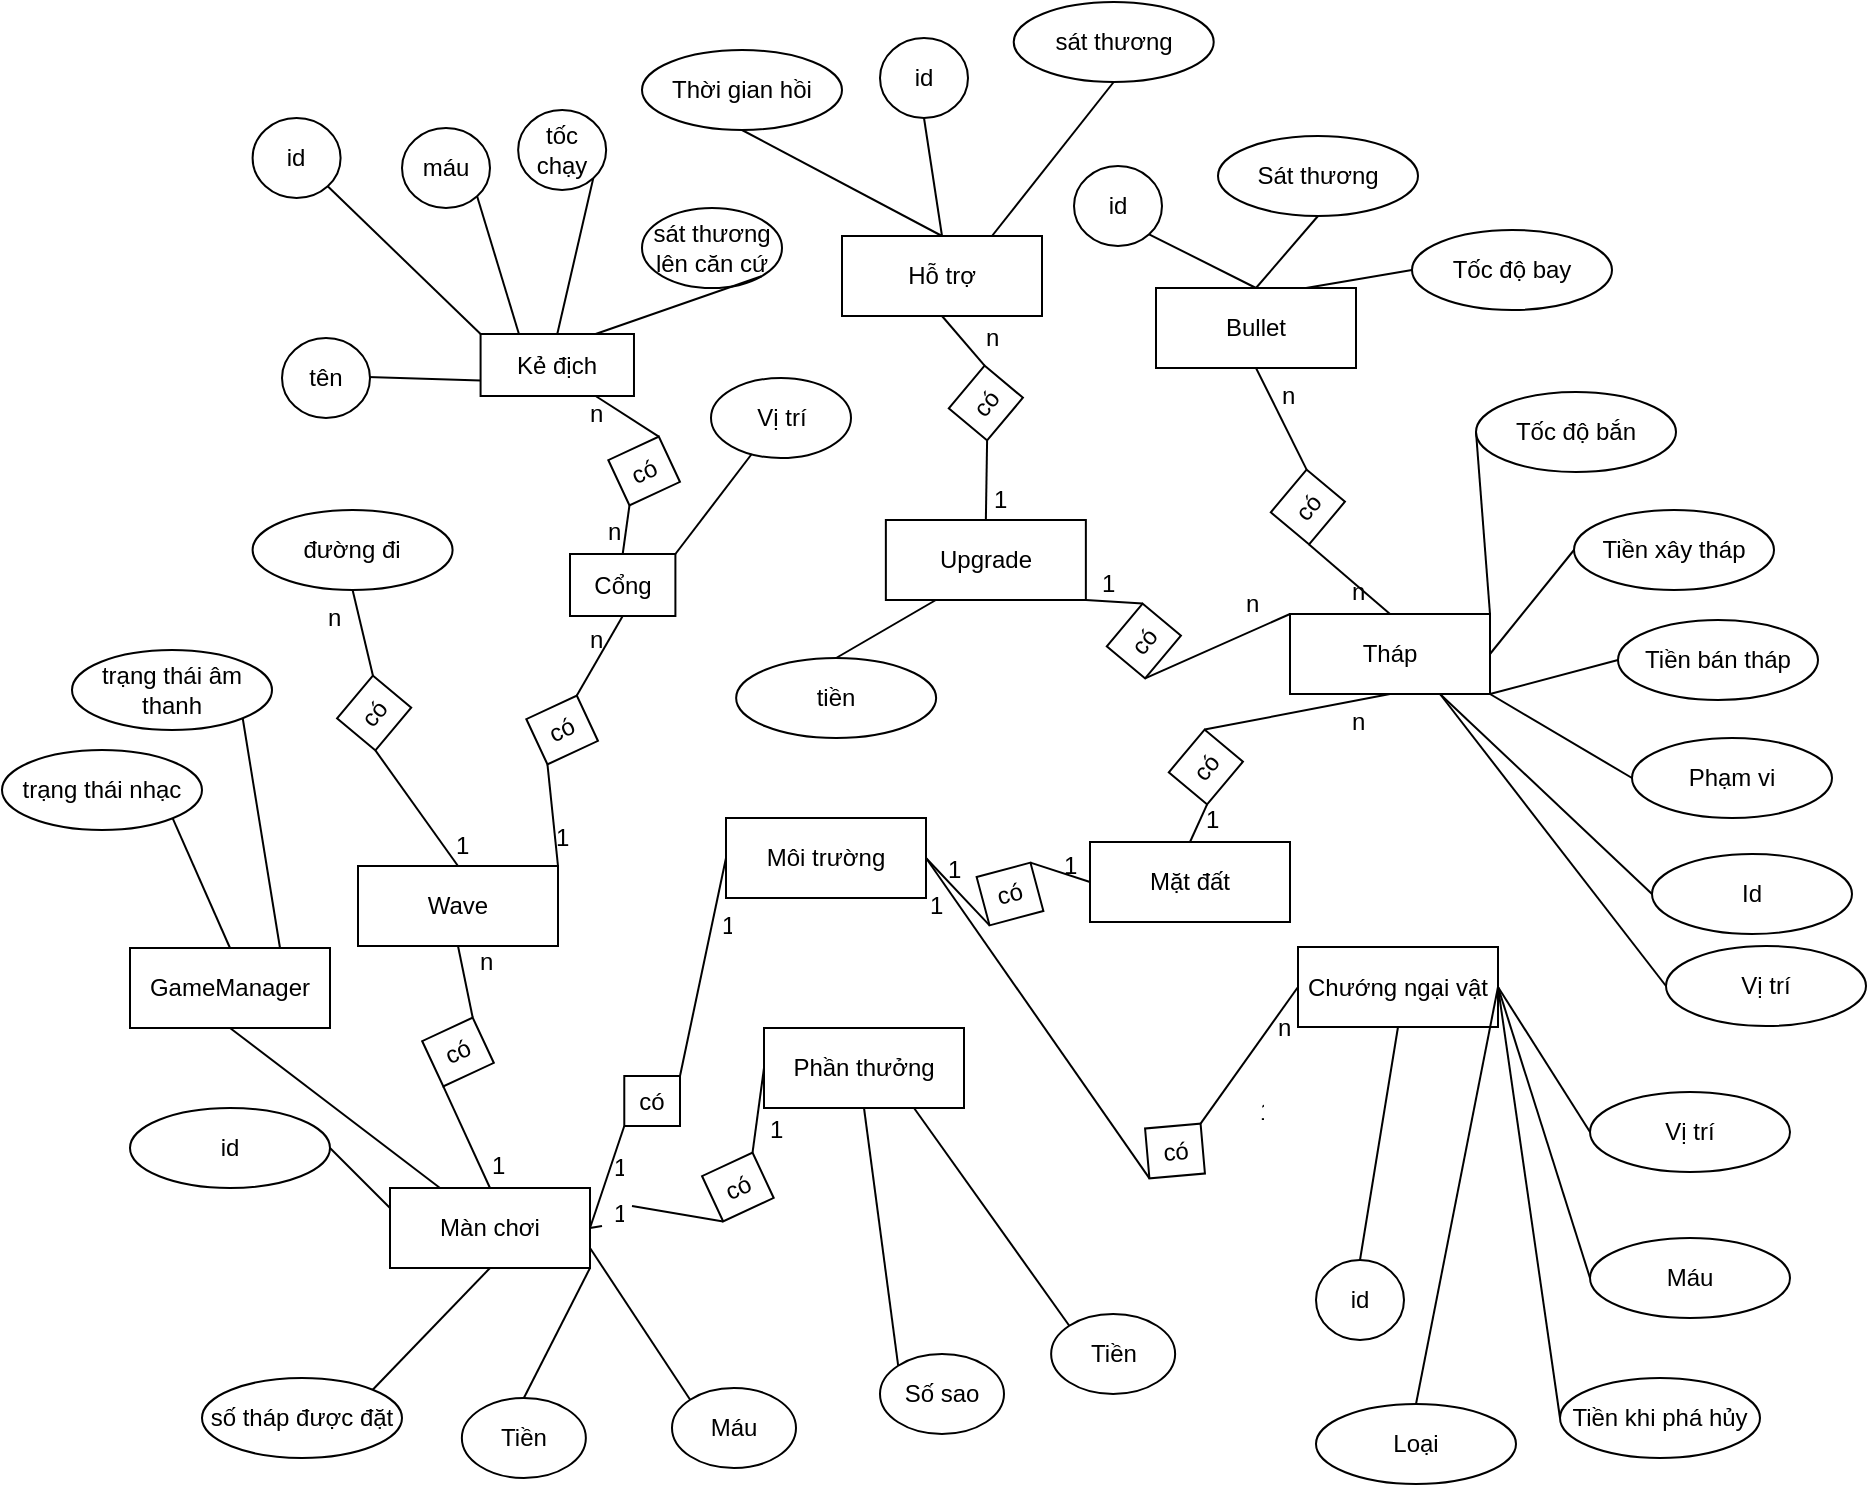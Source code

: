 <mxfile version="24.4.0" type="device">
  <diagram id="R2lEEEUBdFMjLlhIrx00" name="Page-1">
    <mxGraphModel dx="2311" dy="1368" grid="0" gridSize="10" guides="1" tooltips="1" connect="1" arrows="1" fold="1" page="0" pageScale="1" pageWidth="850" pageHeight="1100" math="0" shadow="0" extFonts="Permanent Marker^https://fonts.googleapis.com/css?family=Permanent+Marker">
      <root>
        <mxCell id="0" />
        <mxCell id="1" parent="0" />
        <mxCell id="OzAEV5kZ8nAvcn2vmvIn-3" value="Màn chơi" style="whiteSpace=wrap;html=1;align=center;" parent="1" vertex="1">
          <mxGeometry x="243" y="427" width="100" height="40" as="geometry" />
        </mxCell>
        <mxCell id="OzAEV5kZ8nAvcn2vmvIn-5" value="id" style="ellipse;whiteSpace=wrap;html=1;align=center;" parent="1" vertex="1">
          <mxGeometry x="113" y="387" width="100" height="40" as="geometry" />
        </mxCell>
        <mxCell id="OzAEV5kZ8nAvcn2vmvIn-6" value="số tháp được đặt" style="ellipse;whiteSpace=wrap;html=1;align=center;" parent="1" vertex="1">
          <mxGeometry x="149" y="522" width="100" height="40" as="geometry" />
        </mxCell>
        <mxCell id="OzAEV5kZ8nAvcn2vmvIn-7" value="Wave" style="whiteSpace=wrap;html=1;align=center;" parent="1" vertex="1">
          <mxGeometry x="227" y="266" width="100" height="40" as="geometry" />
        </mxCell>
        <mxCell id="OzAEV5kZ8nAvcn2vmvIn-8" value="đường đi" style="ellipse;whiteSpace=wrap;html=1;align=center;" parent="1" vertex="1">
          <mxGeometry x="174.3" y="88" width="100" height="40" as="geometry" />
        </mxCell>
        <mxCell id="OzAEV5kZ8nAvcn2vmvIn-12" value="" style="endArrow=none;html=1;rounded=0;exitX=0.5;exitY=0;exitDx=0;exitDy=0;entryX=0;entryY=1;entryDx=0;entryDy=0;" parent="1" source="OzAEV5kZ8nAvcn2vmvIn-7" target="OzAEV5kZ8nAvcn2vmvIn-19" edge="1">
          <mxGeometry relative="1" as="geometry">
            <mxPoint x="464" y="326" as="sourcePoint" />
            <mxPoint x="360.247" y="200.253" as="targetPoint" />
          </mxGeometry>
        </mxCell>
        <mxCell id="OzAEV5kZ8nAvcn2vmvIn-19" value="có" style="whiteSpace=wrap;html=1;align=center;rotation=-50;" parent="1" vertex="1">
          <mxGeometry x="221.14" y="177" width="27.86" height="25" as="geometry" />
        </mxCell>
        <mxCell id="OzAEV5kZ8nAvcn2vmvIn-21" value="" style="endArrow=none;html=1;rounded=0;exitX=1;exitY=0;exitDx=0;exitDy=0;entryX=0.5;entryY=1;entryDx=0;entryDy=0;" parent="1" source="OzAEV5kZ8nAvcn2vmvIn-19" target="OzAEV5kZ8nAvcn2vmvIn-8" edge="1">
          <mxGeometry relative="1" as="geometry">
            <mxPoint x="485" y="215" as="sourcePoint" />
            <mxPoint x="645" y="215" as="targetPoint" />
          </mxGeometry>
        </mxCell>
        <mxCell id="OzAEV5kZ8nAvcn2vmvIn-22" value="1" style="text;strokeColor=none;fillColor=none;spacingLeft=4;spacingRight=4;overflow=hidden;rotatable=0;points=[[0,0.5],[1,0.5]];portConstraint=eastwest;fontSize=12;whiteSpace=wrap;html=1;" parent="1" vertex="1">
          <mxGeometry x="320" y="238" width="23" height="30" as="geometry" />
        </mxCell>
        <mxCell id="OzAEV5kZ8nAvcn2vmvIn-23" value="n" style="text;strokeColor=none;fillColor=none;spacingLeft=4;spacingRight=4;overflow=hidden;rotatable=0;points=[[0,0.5],[1,0.5]];portConstraint=eastwest;fontSize=12;whiteSpace=wrap;html=1;" parent="1" vertex="1">
          <mxGeometry x="337.14" y="138.5" width="23" height="30" as="geometry" />
        </mxCell>
        <mxCell id="OzAEV5kZ8nAvcn2vmvIn-24" value="Tháp" style="whiteSpace=wrap;html=1;align=center;" parent="1" vertex="1">
          <mxGeometry x="693" y="140" width="100" height="40" as="geometry" />
        </mxCell>
        <mxCell id="OzAEV5kZ8nAvcn2vmvIn-25" value="Tốc độ bắn" style="ellipse;whiteSpace=wrap;html=1;align=center;" parent="1" vertex="1">
          <mxGeometry x="786" y="29" width="100" height="40" as="geometry" />
        </mxCell>
        <mxCell id="OzAEV5kZ8nAvcn2vmvIn-26" value="Tiền xây tháp" style="ellipse;whiteSpace=wrap;html=1;align=center;" parent="1" vertex="1">
          <mxGeometry x="835" y="88" width="100" height="40" as="geometry" />
        </mxCell>
        <mxCell id="OzAEV5kZ8nAvcn2vmvIn-27" value="Tiền bán tháp" style="ellipse;whiteSpace=wrap;html=1;align=center;" parent="1" vertex="1">
          <mxGeometry x="857" y="143" width="100" height="40" as="geometry" />
        </mxCell>
        <mxCell id="OzAEV5kZ8nAvcn2vmvIn-28" value="Phạm vi" style="ellipse;whiteSpace=wrap;html=1;align=center;" parent="1" vertex="1">
          <mxGeometry x="864" y="202" width="100" height="40" as="geometry" />
        </mxCell>
        <mxCell id="OzAEV5kZ8nAvcn2vmvIn-30" value="Id" style="ellipse;whiteSpace=wrap;html=1;align=center;" parent="1" vertex="1">
          <mxGeometry x="874" y="260" width="100" height="40" as="geometry" />
        </mxCell>
        <mxCell id="OzAEV5kZ8nAvcn2vmvIn-31" value="" style="endArrow=none;html=1;rounded=0;entryX=0;entryY=0.5;entryDx=0;entryDy=0;exitX=1;exitY=0;exitDx=0;exitDy=0;" parent="1" source="OzAEV5kZ8nAvcn2vmvIn-24" target="OzAEV5kZ8nAvcn2vmvIn-25" edge="1">
          <mxGeometry relative="1" as="geometry">
            <mxPoint x="570" y="209" as="sourcePoint" />
            <mxPoint x="730" y="209" as="targetPoint" />
          </mxGeometry>
        </mxCell>
        <mxCell id="OzAEV5kZ8nAvcn2vmvIn-32" value="" style="endArrow=none;html=1;rounded=0;entryX=0;entryY=0.5;entryDx=0;entryDy=0;exitX=1;exitY=0.5;exitDx=0;exitDy=0;" parent="1" source="OzAEV5kZ8nAvcn2vmvIn-24" target="OzAEV5kZ8nAvcn2vmvIn-26" edge="1">
          <mxGeometry relative="1" as="geometry">
            <mxPoint x="804" y="145" as="sourcePoint" />
            <mxPoint x="854" y="100" as="targetPoint" />
          </mxGeometry>
        </mxCell>
        <mxCell id="OzAEV5kZ8nAvcn2vmvIn-33" value="" style="endArrow=none;html=1;rounded=0;entryX=0;entryY=0.5;entryDx=0;entryDy=0;exitX=1;exitY=1;exitDx=0;exitDy=0;" parent="1" source="OzAEV5kZ8nAvcn2vmvIn-24" target="OzAEV5kZ8nAvcn2vmvIn-27" edge="1">
          <mxGeometry relative="1" as="geometry">
            <mxPoint x="804" y="165" as="sourcePoint" />
            <mxPoint x="862" y="169" as="targetPoint" />
          </mxGeometry>
        </mxCell>
        <mxCell id="OzAEV5kZ8nAvcn2vmvIn-34" value="" style="endArrow=none;html=1;rounded=0;entryX=0;entryY=0.5;entryDx=0;entryDy=0;exitX=1;exitY=1;exitDx=0;exitDy=0;" parent="1" source="OzAEV5kZ8nAvcn2vmvIn-24" target="OzAEV5kZ8nAvcn2vmvIn-28" edge="1">
          <mxGeometry relative="1" as="geometry">
            <mxPoint x="804" y="185" as="sourcePoint" />
            <mxPoint x="867" y="232" as="targetPoint" />
          </mxGeometry>
        </mxCell>
        <mxCell id="OzAEV5kZ8nAvcn2vmvIn-36" value="" style="endArrow=none;html=1;rounded=0;exitX=0.75;exitY=1;exitDx=0;exitDy=0;entryX=0;entryY=0.5;entryDx=0;entryDy=0;" parent="1" source="OzAEV5kZ8nAvcn2vmvIn-24" target="OzAEV5kZ8nAvcn2vmvIn-30" edge="1">
          <mxGeometry relative="1" as="geometry">
            <mxPoint x="779" y="185" as="sourcePoint" />
            <mxPoint x="883" y="341" as="targetPoint" />
          </mxGeometry>
        </mxCell>
        <mxCell id="OzAEV5kZ8nAvcn2vmvIn-37" value="Bullet" style="whiteSpace=wrap;html=1;align=center;" parent="1" vertex="1">
          <mxGeometry x="626" y="-23" width="100" height="40" as="geometry" />
        </mxCell>
        <mxCell id="OzAEV5kZ8nAvcn2vmvIn-38" value="Tốc độ bay" style="ellipse;whiteSpace=wrap;html=1;align=center;" parent="1" vertex="1">
          <mxGeometry x="754" y="-52" width="100" height="40" as="geometry" />
        </mxCell>
        <mxCell id="OzAEV5kZ8nAvcn2vmvIn-39" value="Sát thương" style="ellipse;whiteSpace=wrap;html=1;align=center;" parent="1" vertex="1">
          <mxGeometry x="657" y="-99" width="100" height="40" as="geometry" />
        </mxCell>
        <mxCell id="OzAEV5kZ8nAvcn2vmvIn-40" value="id" style="ellipse;whiteSpace=wrap;html=1;align=center;" parent="1" vertex="1">
          <mxGeometry x="585" y="-84" width="44" height="40" as="geometry" />
        </mxCell>
        <mxCell id="OzAEV5kZ8nAvcn2vmvIn-41" value="" style="endArrow=none;html=1;rounded=0;entryX=0.5;entryY=1;entryDx=0;entryDy=0;exitX=0.5;exitY=0;exitDx=0;exitDy=0;" parent="1" source="OzAEV5kZ8nAvcn2vmvIn-37" target="OzAEV5kZ8nAvcn2vmvIn-39" edge="1">
          <mxGeometry relative="1" as="geometry">
            <mxPoint x="675" y="49" as="sourcePoint" />
            <mxPoint x="667" y="-37" as="targetPoint" />
          </mxGeometry>
        </mxCell>
        <mxCell id="OzAEV5kZ8nAvcn2vmvIn-42" value="" style="endArrow=none;html=1;rounded=0;entryX=1;entryY=1;entryDx=0;entryDy=0;exitX=0.5;exitY=0;exitDx=0;exitDy=0;" parent="1" source="OzAEV5kZ8nAvcn2vmvIn-37" target="OzAEV5kZ8nAvcn2vmvIn-40" edge="1">
          <mxGeometry relative="1" as="geometry">
            <mxPoint x="694" y="7" as="sourcePoint" />
            <mxPoint x="717" y="-49" as="targetPoint" />
          </mxGeometry>
        </mxCell>
        <mxCell id="OzAEV5kZ8nAvcn2vmvIn-43" value="" style="endArrow=none;html=1;rounded=0;entryX=0;entryY=0.5;entryDx=0;entryDy=0;exitX=0.75;exitY=0;exitDx=0;exitDy=0;" parent="1" source="OzAEV5kZ8nAvcn2vmvIn-37" target="OzAEV5kZ8nAvcn2vmvIn-38" edge="1">
          <mxGeometry relative="1" as="geometry">
            <mxPoint x="694" y="7" as="sourcePoint" />
            <mxPoint x="632" y="-40" as="targetPoint" />
          </mxGeometry>
        </mxCell>
        <mxCell id="OzAEV5kZ8nAvcn2vmvIn-44" value="có" style="whiteSpace=wrap;html=1;align=center;rotation=-50;" parent="1" vertex="1">
          <mxGeometry x="688" y="74" width="27.86" height="25" as="geometry" />
        </mxCell>
        <mxCell id="OzAEV5kZ8nAvcn2vmvIn-45" value="" style="endArrow=none;html=1;rounded=0;exitX=1;exitY=0;exitDx=0;exitDy=0;entryX=0.5;entryY=1;entryDx=0;entryDy=0;" parent="1" source="OzAEV5kZ8nAvcn2vmvIn-44" target="OzAEV5kZ8nAvcn2vmvIn-37" edge="1">
          <mxGeometry relative="1" as="geometry">
            <mxPoint x="784" y="139" as="sourcePoint" />
            <mxPoint x="681" y="43" as="targetPoint" />
          </mxGeometry>
        </mxCell>
        <mxCell id="OzAEV5kZ8nAvcn2vmvIn-46" value="" style="endArrow=none;html=1;rounded=0;exitX=0.5;exitY=0;exitDx=0;exitDy=0;entryX=0;entryY=1;entryDx=0;entryDy=0;" parent="1" source="OzAEV5kZ8nAvcn2vmvIn-24" target="OzAEV5kZ8nAvcn2vmvIn-44" edge="1">
          <mxGeometry relative="1" as="geometry">
            <mxPoint x="672" y="166" as="sourcePoint" />
            <mxPoint x="659.247" y="124.253" as="targetPoint" />
          </mxGeometry>
        </mxCell>
        <mxCell id="OzAEV5kZ8nAvcn2vmvIn-47" value="n" style="text;strokeColor=none;fillColor=none;spacingLeft=4;spacingRight=4;overflow=hidden;rotatable=0;points=[[0,0.5],[1,0.5]];portConstraint=eastwest;fontSize=12;whiteSpace=wrap;html=1;" parent="1" vertex="1">
          <mxGeometry x="718" y="115" width="23" height="30" as="geometry" />
        </mxCell>
        <mxCell id="OzAEV5kZ8nAvcn2vmvIn-48" value="n" style="text;strokeColor=none;fillColor=none;spacingLeft=4;spacingRight=4;overflow=hidden;rotatable=0;points=[[0,0.5],[1,0.5]];portConstraint=eastwest;fontSize=12;whiteSpace=wrap;html=1;" parent="1" vertex="1">
          <mxGeometry x="683" y="17" width="23" height="30" as="geometry" />
        </mxCell>
        <mxCell id="OzAEV5kZ8nAvcn2vmvIn-50" value="Mặt đất" style="whiteSpace=wrap;html=1;align=center;" parent="1" vertex="1">
          <mxGeometry x="593" y="254" width="100" height="40" as="geometry" />
        </mxCell>
        <mxCell id="OzAEV5kZ8nAvcn2vmvIn-53" value="có" style="whiteSpace=wrap;html=1;align=center;rotation=-50;" parent="1" vertex="1">
          <mxGeometry x="637" y="204" width="27.86" height="25" as="geometry" />
        </mxCell>
        <mxCell id="OzAEV5kZ8nAvcn2vmvIn-54" value="n" style="text;strokeColor=none;fillColor=none;spacingLeft=4;spacingRight=4;overflow=hidden;rotatable=0;points=[[0,0.5],[1,0.5]];portConstraint=eastwest;fontSize=12;whiteSpace=wrap;html=1;" parent="1" vertex="1">
          <mxGeometry x="718" y="180" width="23" height="30" as="geometry" />
        </mxCell>
        <mxCell id="OzAEV5kZ8nAvcn2vmvIn-55" value="1&lt;div&gt;&lt;br&gt;&lt;/div&gt;" style="text;strokeColor=none;fillColor=none;spacingLeft=4;spacingRight=4;overflow=hidden;rotatable=0;points=[[0,0.5],[1,0.5]];portConstraint=eastwest;fontSize=12;whiteSpace=wrap;html=1;" parent="1" vertex="1">
          <mxGeometry x="644.5" y="229" width="23" height="30" as="geometry" />
        </mxCell>
        <mxCell id="OzAEV5kZ8nAvcn2vmvIn-56" value="" style="endArrow=none;html=1;rounded=0;exitX=0.5;exitY=0;exitDx=0;exitDy=0;entryX=0;entryY=1;entryDx=0;entryDy=0;" parent="1" source="OzAEV5kZ8nAvcn2vmvIn-50" target="OzAEV5kZ8nAvcn2vmvIn-53" edge="1">
          <mxGeometry relative="1" as="geometry">
            <mxPoint x="755" y="364" as="sourcePoint" />
            <mxPoint x="691.247" y="345.253" as="targetPoint" />
          </mxGeometry>
        </mxCell>
        <mxCell id="OzAEV5kZ8nAvcn2vmvIn-57" value="" style="endArrow=none;html=1;rounded=0;exitX=1;exitY=0;exitDx=0;exitDy=0;entryX=0.5;entryY=1;entryDx=0;entryDy=0;" parent="1" source="OzAEV5kZ8nAvcn2vmvIn-53" target="OzAEV5kZ8nAvcn2vmvIn-24" edge="1">
          <mxGeometry relative="1" as="geometry">
            <mxPoint x="715.86" y="242" as="sourcePoint" />
            <mxPoint x="690.86" y="191" as="targetPoint" />
          </mxGeometry>
        </mxCell>
        <mxCell id="OzAEV5kZ8nAvcn2vmvIn-58" value="Vị trí" style="ellipse;whiteSpace=wrap;html=1;align=center;" parent="1" vertex="1">
          <mxGeometry x="881" y="306" width="100" height="40" as="geometry" />
        </mxCell>
        <mxCell id="OzAEV5kZ8nAvcn2vmvIn-59" value="" style="endArrow=none;html=1;rounded=0;exitX=0.75;exitY=1;exitDx=0;exitDy=0;entryX=0;entryY=0.5;entryDx=0;entryDy=0;" parent="1" source="OzAEV5kZ8nAvcn2vmvIn-24" target="OzAEV5kZ8nAvcn2vmvIn-58" edge="1">
          <mxGeometry relative="1" as="geometry">
            <mxPoint x="758" y="193" as="sourcePoint" />
            <mxPoint x="884" y="290" as="targetPoint" />
          </mxGeometry>
        </mxCell>
        <mxCell id="OzAEV5kZ8nAvcn2vmvIn-60" value="Môi trường" style="whiteSpace=wrap;html=1;align=center;" parent="1" vertex="1">
          <mxGeometry x="411" y="242" width="100" height="40" as="geometry" />
        </mxCell>
        <mxCell id="OzAEV5kZ8nAvcn2vmvIn-61" value="có" style="whiteSpace=wrap;html=1;align=center;rotation=-15;" parent="1" vertex="1">
          <mxGeometry x="539.07" y="267.5" width="27.86" height="25" as="geometry" />
        </mxCell>
        <mxCell id="OzAEV5kZ8nAvcn2vmvIn-62" value="" style="endArrow=none;html=1;rounded=0;exitX=1;exitY=0.5;exitDx=0;exitDy=0;entryX=0;entryY=1;entryDx=0;entryDy=0;" parent="1" source="OzAEV5kZ8nAvcn2vmvIn-60" target="OzAEV5kZ8nAvcn2vmvIn-61" edge="1">
          <mxGeometry relative="1" as="geometry">
            <mxPoint x="616" y="434" as="sourcePoint" />
            <mxPoint x="674.247" y="500.253" as="targetPoint" />
          </mxGeometry>
        </mxCell>
        <mxCell id="OzAEV5kZ8nAvcn2vmvIn-63" value="" style="endArrow=none;html=1;rounded=0;exitX=1;exitY=0;exitDx=0;exitDy=0;entryX=0;entryY=0.5;entryDx=0;entryDy=0;" parent="1" source="OzAEV5kZ8nAvcn2vmvIn-61" target="OzAEV5kZ8nAvcn2vmvIn-50" edge="1">
          <mxGeometry relative="1" as="geometry">
            <mxPoint x="698.86" y="397" as="sourcePoint" />
            <mxPoint x="706" y="338" as="targetPoint" />
          </mxGeometry>
        </mxCell>
        <mxCell id="OzAEV5kZ8nAvcn2vmvIn-64" value="1&lt;div&gt;&lt;br&gt;&lt;/div&gt;" style="text;strokeColor=none;fillColor=none;spacingLeft=4;spacingRight=4;overflow=hidden;rotatable=0;points=[[0,0.5],[1,0.5]];portConstraint=eastwest;fontSize=12;whiteSpace=wrap;html=1;" parent="1" vertex="1">
          <mxGeometry x="516.07" y="254" width="23" height="30" as="geometry" />
        </mxCell>
        <mxCell id="OzAEV5kZ8nAvcn2vmvIn-65" value="1&lt;div&gt;&lt;br&gt;&lt;/div&gt;" style="text;strokeColor=none;fillColor=none;spacingLeft=4;spacingRight=4;overflow=hidden;rotatable=0;points=[[0,0.5],[1,0.5]];portConstraint=eastwest;fontSize=12;whiteSpace=wrap;html=1;" parent="1" vertex="1">
          <mxGeometry x="507" y="272" width="23" height="30" as="geometry" />
        </mxCell>
        <mxCell id="OzAEV5kZ8nAvcn2vmvIn-66" value="Chướng ngại vật" style="whiteSpace=wrap;html=1;align=center;" parent="1" vertex="1">
          <mxGeometry x="697" y="306.5" width="100" height="40" as="geometry" />
        </mxCell>
        <mxCell id="OzAEV5kZ8nAvcn2vmvIn-67" value="có" style="whiteSpace=wrap;html=1;align=center;rotation=-5;" parent="1" vertex="1">
          <mxGeometry x="621.57" y="396" width="27.86" height="25" as="geometry" />
        </mxCell>
        <mxCell id="OzAEV5kZ8nAvcn2vmvIn-68" value="" style="endArrow=none;html=1;rounded=0;exitX=1;exitY=0.5;exitDx=0;exitDy=0;entryX=0;entryY=1;entryDx=0;entryDy=0;" parent="1" source="OzAEV5kZ8nAvcn2vmvIn-60" target="OzAEV5kZ8nAvcn2vmvIn-67" edge="1">
          <mxGeometry relative="1" as="geometry">
            <mxPoint x="602.5" y="458" as="sourcePoint" />
            <mxPoint x="702.747" y="556.253" as="targetPoint" />
          </mxGeometry>
        </mxCell>
        <mxCell id="OzAEV5kZ8nAvcn2vmvIn-69" value="1&lt;div&gt;&lt;br&gt;&lt;/div&gt;" style="text;strokeColor=none;fillColor=none;spacingLeft=4;spacingRight=4;overflow=hidden;rotatable=0;points=[[0,0.5],[1,0.5]];portConstraint=eastwest;fontSize=12;whiteSpace=wrap;html=1;" parent="1" vertex="1">
          <mxGeometry x="671.5" y="375" width="1.5" height="76" as="geometry" />
        </mxCell>
        <mxCell id="OzAEV5kZ8nAvcn2vmvIn-70" value="" style="endArrow=none;html=1;rounded=0;exitX=1;exitY=0;exitDx=0;exitDy=0;entryX=0;entryY=0.5;entryDx=0;entryDy=0;" parent="1" source="OzAEV5kZ8nAvcn2vmvIn-67" target="OzAEV5kZ8nAvcn2vmvIn-66" edge="1">
          <mxGeometry relative="1" as="geometry">
            <mxPoint x="589" y="412" as="sourcePoint" />
            <mxPoint x="646" y="437" as="targetPoint" />
          </mxGeometry>
        </mxCell>
        <mxCell id="OzAEV5kZ8nAvcn2vmvIn-73" value="n" style="text;strokeColor=none;fillColor=none;spacingLeft=4;spacingRight=4;overflow=hidden;rotatable=0;points=[[0,0.5],[1,0.5]];portConstraint=eastwest;fontSize=12;whiteSpace=wrap;html=1;" parent="1" vertex="1">
          <mxGeometry x="680.86" y="333" width="16.14" height="24" as="geometry" />
        </mxCell>
        <mxCell id="OzAEV5kZ8nAvcn2vmvIn-74" value="Vị trí" style="ellipse;whiteSpace=wrap;html=1;align=center;" parent="1" vertex="1">
          <mxGeometry x="843" y="379" width="100" height="40" as="geometry" />
        </mxCell>
        <mxCell id="OzAEV5kZ8nAvcn2vmvIn-75" value="" style="endArrow=none;html=1;rounded=0;exitX=1;exitY=0.5;exitDx=0;exitDy=0;entryX=0;entryY=0.5;entryDx=0;entryDy=0;" parent="1" source="OzAEV5kZ8nAvcn2vmvIn-66" target="OzAEV5kZ8nAvcn2vmvIn-74" edge="1">
          <mxGeometry relative="1" as="geometry">
            <mxPoint x="758" y="193" as="sourcePoint" />
            <mxPoint x="891" y="336" as="targetPoint" />
          </mxGeometry>
        </mxCell>
        <mxCell id="OzAEV5kZ8nAvcn2vmvIn-76" value="Máu" style="ellipse;whiteSpace=wrap;html=1;align=center;" parent="1" vertex="1">
          <mxGeometry x="843" y="452" width="100" height="40" as="geometry" />
        </mxCell>
        <mxCell id="OzAEV5kZ8nAvcn2vmvIn-77" value="" style="endArrow=none;html=1;rounded=0;exitX=1;exitY=0.5;exitDx=0;exitDy=0;entryX=0;entryY=0.5;entryDx=0;entryDy=0;" parent="1" source="OzAEV5kZ8nAvcn2vmvIn-66" target="OzAEV5kZ8nAvcn2vmvIn-76" edge="1">
          <mxGeometry relative="1" as="geometry">
            <mxPoint x="820" y="470" as="sourcePoint" />
            <mxPoint x="895" y="393" as="targetPoint" />
          </mxGeometry>
        </mxCell>
        <mxCell id="OzAEV5kZ8nAvcn2vmvIn-78" value="" style="endArrow=none;html=1;rounded=0;exitX=1;exitY=0.5;exitDx=0;exitDy=0;entryX=0;entryY=0.5;entryDx=0;entryDy=0;" parent="1" source="OzAEV5kZ8nAvcn2vmvIn-66" target="OzAEV5kZ8nAvcn2vmvIn-79" edge="1">
          <mxGeometry relative="1" as="geometry">
            <mxPoint x="820" y="475" as="sourcePoint" />
            <mxPoint x="899" y="455" as="targetPoint" />
          </mxGeometry>
        </mxCell>
        <mxCell id="OzAEV5kZ8nAvcn2vmvIn-79" value="Tiền khi phá hủy" style="ellipse;whiteSpace=wrap;html=1;align=center;" parent="1" vertex="1">
          <mxGeometry x="828" y="522" width="100" height="40" as="geometry" />
        </mxCell>
        <mxCell id="OzAEV5kZ8nAvcn2vmvIn-80" value="Loại" style="ellipse;whiteSpace=wrap;html=1;align=center;" parent="1" vertex="1">
          <mxGeometry x="706" y="535" width="100" height="40" as="geometry" />
        </mxCell>
        <mxCell id="OzAEV5kZ8nAvcn2vmvIn-81" value="" style="endArrow=none;html=1;rounded=0;exitX=1;exitY=0.5;exitDx=0;exitDy=0;entryX=0.5;entryY=0;entryDx=0;entryDy=0;" parent="1" source="OzAEV5kZ8nAvcn2vmvIn-66" target="OzAEV5kZ8nAvcn2vmvIn-80" edge="1">
          <mxGeometry relative="1" as="geometry">
            <mxPoint x="808" y="493" as="sourcePoint" />
            <mxPoint x="891" y="535" as="targetPoint" />
          </mxGeometry>
        </mxCell>
        <mxCell id="K8K9iRGUWlP-Y8s7TnPy-1" value="có" style="whiteSpace=wrap;html=1;align=center;rotation=0;" parent="1" vertex="1">
          <mxGeometry x="360.14" y="371" width="27.86" height="25" as="geometry" />
        </mxCell>
        <mxCell id="K8K9iRGUWlP-Y8s7TnPy-2" value="" style="endArrow=none;html=1;rounded=0;exitX=1;exitY=0;exitDx=0;exitDy=0;entryX=0;entryY=0.5;entryDx=0;entryDy=0;" parent="1" source="K8K9iRGUWlP-Y8s7TnPy-1" target="OzAEV5kZ8nAvcn2vmvIn-60" edge="1">
          <mxGeometry relative="1" as="geometry">
            <mxPoint x="521.72" y="438.5" as="sourcePoint" />
            <mxPoint x="465" y="375" as="targetPoint" />
          </mxGeometry>
        </mxCell>
        <mxCell id="K8K9iRGUWlP-Y8s7TnPy-3" value="" style="endArrow=none;html=1;rounded=0;exitX=1;exitY=0.5;exitDx=0;exitDy=0;entryX=0;entryY=1;entryDx=0;entryDy=0;" parent="1" source="OzAEV5kZ8nAvcn2vmvIn-3" target="K8K9iRGUWlP-Y8s7TnPy-1" edge="1">
          <mxGeometry relative="1" as="geometry">
            <mxPoint x="396.86" y="443.5" as="sourcePoint" />
            <mxPoint x="497.107" y="541.753" as="targetPoint" />
          </mxGeometry>
        </mxCell>
        <mxCell id="K8K9iRGUWlP-Y8s7TnPy-4" value="Máu" style="ellipse;whiteSpace=wrap;html=1;align=center;" parent="1" vertex="1">
          <mxGeometry x="384" y="527" width="62" height="40" as="geometry" />
        </mxCell>
        <mxCell id="K8K9iRGUWlP-Y8s7TnPy-5" value="Tiền" style="ellipse;whiteSpace=wrap;html=1;align=center;" parent="1" vertex="1">
          <mxGeometry x="278.93" y="532" width="62" height="40" as="geometry" />
        </mxCell>
        <mxCell id="K8K9iRGUWlP-Y8s7TnPy-6" value="" style="endArrow=none;html=1;rounded=0;exitX=1;exitY=1;exitDx=0;exitDy=0;entryX=0.5;entryY=0;entryDx=0;entryDy=0;" parent="1" source="OzAEV5kZ8nAvcn2vmvIn-3" target="K8K9iRGUWlP-Y8s7TnPy-5" edge="1">
          <mxGeometry relative="1" as="geometry">
            <mxPoint x="457" y="177" as="sourcePoint" />
            <mxPoint x="531" y="355" as="targetPoint" />
          </mxGeometry>
        </mxCell>
        <mxCell id="K8K9iRGUWlP-Y8s7TnPy-7" value="" style="endArrow=none;html=1;rounded=0;exitX=1;exitY=0.75;exitDx=0;exitDy=0;entryX=0;entryY=0;entryDx=0;entryDy=0;" parent="1" source="OzAEV5kZ8nAvcn2vmvIn-3" target="K8K9iRGUWlP-Y8s7TnPy-4" edge="1">
          <mxGeometry relative="1" as="geometry">
            <mxPoint x="403" y="458" as="sourcePoint" />
            <mxPoint x="429" y="510" as="targetPoint" />
          </mxGeometry>
        </mxCell>
        <mxCell id="K8K9iRGUWlP-Y8s7TnPy-8" value="có" style="whiteSpace=wrap;html=1;align=center;rotation=-25;" parent="1" vertex="1">
          <mxGeometry x="263.07" y="346.5" width="27.86" height="25" as="geometry" />
        </mxCell>
        <mxCell id="K8K9iRGUWlP-Y8s7TnPy-9" value="" style="endArrow=none;html=1;rounded=0;exitX=0.5;exitY=0;exitDx=0;exitDy=0;entryX=0;entryY=1;entryDx=0;entryDy=0;" parent="1" source="OzAEV5kZ8nAvcn2vmvIn-3" target="K8K9iRGUWlP-Y8s7TnPy-8" edge="1">
          <mxGeometry relative="1" as="geometry">
            <mxPoint x="318" y="393" as="sourcePoint" />
            <mxPoint x="422.107" y="506.753" as="targetPoint" />
          </mxGeometry>
        </mxCell>
        <mxCell id="K8K9iRGUWlP-Y8s7TnPy-10" value="" style="endArrow=none;html=1;rounded=0;exitX=1;exitY=0;exitDx=0;exitDy=0;entryX=0.5;entryY=1;entryDx=0;entryDy=0;" parent="1" source="K8K9iRGUWlP-Y8s7TnPy-8" target="OzAEV5kZ8nAvcn2vmvIn-7" edge="1">
          <mxGeometry relative="1" as="geometry">
            <mxPoint x="446.72" y="403.5" as="sourcePoint" />
            <mxPoint x="414" y="332" as="targetPoint" />
          </mxGeometry>
        </mxCell>
        <mxCell id="K8K9iRGUWlP-Y8s7TnPy-11" value="Cổng" style="whiteSpace=wrap;html=1;align=center;" parent="1" vertex="1">
          <mxGeometry x="333" y="110" width="52.7" height="31" as="geometry" />
        </mxCell>
        <mxCell id="K8K9iRGUWlP-Y8s7TnPy-12" value="" style="endArrow=none;html=1;rounded=0;exitX=0.5;exitY=1;exitDx=0;exitDy=0;entryX=1;entryY=0;entryDx=0;entryDy=0;" parent="1" source="OzAEV5kZ8nAvcn2vmvIn-3" target="OzAEV5kZ8nAvcn2vmvIn-6" edge="1">
          <mxGeometry relative="1" as="geometry">
            <mxPoint x="403" y="458" as="sourcePoint" />
            <mxPoint x="429" y="510" as="targetPoint" />
          </mxGeometry>
        </mxCell>
        <mxCell id="K8K9iRGUWlP-Y8s7TnPy-13" value="" style="endArrow=none;html=1;rounded=0;exitX=0;exitY=0.25;exitDx=0;exitDy=0;entryX=1;entryY=0.5;entryDx=0;entryDy=0;" parent="1" source="OzAEV5kZ8nAvcn2vmvIn-3" target="OzAEV5kZ8nAvcn2vmvIn-5" edge="1">
          <mxGeometry relative="1" as="geometry">
            <mxPoint x="353" y="458" as="sourcePoint" />
            <mxPoint x="307" y="538" as="targetPoint" />
          </mxGeometry>
        </mxCell>
        <mxCell id="K8K9iRGUWlP-Y8s7TnPy-14" value="" style="endArrow=none;html=1;rounded=0;exitX=1;exitY=0;exitDx=0;exitDy=0;entryX=0.5;entryY=1;entryDx=0;entryDy=0;" parent="1" source="K8K9iRGUWlP-Y8s7TnPy-15" target="K8K9iRGUWlP-Y8s7TnPy-11" edge="1">
          <mxGeometry relative="1" as="geometry">
            <mxPoint x="569.79" y="295.5" as="sourcePoint" />
            <mxPoint x="496.07" y="174" as="targetPoint" />
          </mxGeometry>
        </mxCell>
        <mxCell id="K8K9iRGUWlP-Y8s7TnPy-15" value="có" style="whiteSpace=wrap;html=1;align=center;rotation=-25;" parent="1" vertex="1">
          <mxGeometry x="315.14" y="185.5" width="27.86" height="25" as="geometry" />
        </mxCell>
        <mxCell id="K8K9iRGUWlP-Y8s7TnPy-16" value="" style="endArrow=none;html=1;rounded=0;exitX=1;exitY=0;exitDx=0;exitDy=0;entryX=0;entryY=1;entryDx=0;entryDy=0;" parent="1" source="OzAEV5kZ8nAvcn2vmvIn-7" target="K8K9iRGUWlP-Y8s7TnPy-15" edge="1">
          <mxGeometry relative="1" as="geometry">
            <mxPoint x="466.07" y="300" as="sourcePoint" />
            <mxPoint x="545.177" y="398.753" as="targetPoint" />
          </mxGeometry>
        </mxCell>
        <mxCell id="K8K9iRGUWlP-Y8s7TnPy-19" value="1" style="text;strokeColor=none;fillColor=none;spacingLeft=4;spacingRight=4;overflow=hidden;rotatable=0;points=[[0,0.5],[1,0.5]];portConstraint=eastwest;fontSize=12;whiteSpace=wrap;html=1;" parent="1" vertex="1">
          <mxGeometry x="270" y="242" width="23" height="30" as="geometry" />
        </mxCell>
        <mxCell id="K8K9iRGUWlP-Y8s7TnPy-20" value="n" style="text;strokeColor=none;fillColor=none;spacingLeft=4;spacingRight=4;overflow=hidden;rotatable=0;points=[[0,0.5],[1,0.5]];portConstraint=eastwest;fontSize=12;whiteSpace=wrap;html=1;" parent="1" vertex="1">
          <mxGeometry x="206" y="128" width="23" height="30" as="geometry" />
        </mxCell>
        <mxCell id="K8K9iRGUWlP-Y8s7TnPy-21" value="Kẻ địch" style="whiteSpace=wrap;html=1;align=center;" parent="1" vertex="1">
          <mxGeometry x="288.29" width="76.7" height="31" as="geometry" />
        </mxCell>
        <mxCell id="K8K9iRGUWlP-Y8s7TnPy-22" value="id" style="ellipse;whiteSpace=wrap;html=1;align=center;" parent="1" vertex="1">
          <mxGeometry x="174.3" y="-108" width="44" height="40" as="geometry" />
        </mxCell>
        <mxCell id="K8K9iRGUWlP-Y8s7TnPy-23" value="" style="endArrow=none;html=1;rounded=0;entryX=1;entryY=1;entryDx=0;entryDy=0;exitX=0;exitY=0;exitDx=0;exitDy=0;" parent="1" source="K8K9iRGUWlP-Y8s7TnPy-21" target="K8K9iRGUWlP-Y8s7TnPy-22" edge="1">
          <mxGeometry relative="1" as="geometry">
            <mxPoint x="431.93" y="-5" as="sourcePoint" />
            <mxPoint x="472.93" y="-31" as="targetPoint" />
          </mxGeometry>
        </mxCell>
        <mxCell id="K8K9iRGUWlP-Y8s7TnPy-24" value="máu" style="ellipse;whiteSpace=wrap;html=1;align=center;" parent="1" vertex="1">
          <mxGeometry x="249" y="-103" width="44" height="40" as="geometry" />
        </mxCell>
        <mxCell id="K8K9iRGUWlP-Y8s7TnPy-25" value="" style="endArrow=none;html=1;rounded=0;entryX=1;entryY=1;entryDx=0;entryDy=0;exitX=0.25;exitY=0;exitDx=0;exitDy=0;" parent="1" source="K8K9iRGUWlP-Y8s7TnPy-21" target="K8K9iRGUWlP-Y8s7TnPy-24" edge="1">
          <mxGeometry relative="1" as="geometry">
            <mxPoint x="486.93" y="-40" as="sourcePoint" />
            <mxPoint x="528.86" y="-72" as="targetPoint" />
          </mxGeometry>
        </mxCell>
        <mxCell id="K8K9iRGUWlP-Y8s7TnPy-26" value="" style="endArrow=none;html=1;rounded=0;entryX=1;entryY=1;entryDx=0;entryDy=0;exitX=0.5;exitY=0;exitDx=0;exitDy=0;" parent="1" source="K8K9iRGUWlP-Y8s7TnPy-21" target="K8K9iRGUWlP-Y8s7TnPy-27" edge="1">
          <mxGeometry relative="1" as="geometry">
            <mxPoint x="499.14" y="-8" as="sourcePoint" />
            <mxPoint x="578" y="-81" as="targetPoint" />
          </mxGeometry>
        </mxCell>
        <mxCell id="K8K9iRGUWlP-Y8s7TnPy-27" value="tốc chạy" style="ellipse;whiteSpace=wrap;html=1;align=center;" parent="1" vertex="1">
          <mxGeometry x="307.07" y="-112" width="44" height="40" as="geometry" />
        </mxCell>
        <mxCell id="K8K9iRGUWlP-Y8s7TnPy-28" value="sát thương lên căn cứ" style="ellipse;whiteSpace=wrap;html=1;align=center;" parent="1" vertex="1">
          <mxGeometry x="369" y="-63" width="70" height="40" as="geometry" />
        </mxCell>
        <mxCell id="K8K9iRGUWlP-Y8s7TnPy-29" value="" style="endArrow=none;html=1;rounded=0;entryX=1;entryY=1;entryDx=0;entryDy=0;exitX=0.75;exitY=0;exitDx=0;exitDy=0;" parent="1" source="K8K9iRGUWlP-Y8s7TnPy-21" target="K8K9iRGUWlP-Y8s7TnPy-28" edge="1">
          <mxGeometry relative="1" as="geometry">
            <mxPoint x="516.65" y="3" as="sourcePoint" />
            <mxPoint x="625.65" y="-79" as="targetPoint" />
          </mxGeometry>
        </mxCell>
        <mxCell id="K8K9iRGUWlP-Y8s7TnPy-30" value="" style="endArrow=none;html=1;rounded=0;exitX=1;exitY=0;exitDx=0;exitDy=0;entryX=0.75;entryY=1;entryDx=0;entryDy=0;" parent="1" source="K8K9iRGUWlP-Y8s7TnPy-31" target="K8K9iRGUWlP-Y8s7TnPy-21" edge="1">
          <mxGeometry relative="1" as="geometry">
            <mxPoint x="707.86" y="174.5" as="sourcePoint" />
            <mxPoint x="559.07" y="7" as="targetPoint" />
          </mxGeometry>
        </mxCell>
        <mxCell id="K8K9iRGUWlP-Y8s7TnPy-31" value="có" style="whiteSpace=wrap;html=1;align=center;rotation=-25;" parent="1" vertex="1">
          <mxGeometry x="356.14" y="56" width="27.86" height="25" as="geometry" />
        </mxCell>
        <mxCell id="K8K9iRGUWlP-Y8s7TnPy-32" value="" style="endArrow=none;html=1;rounded=0;exitX=0.5;exitY=0;exitDx=0;exitDy=0;entryX=0;entryY=1;entryDx=0;entryDy=0;" parent="1" source="K8K9iRGUWlP-Y8s7TnPy-11" target="K8K9iRGUWlP-Y8s7TnPy-31" edge="1">
          <mxGeometry relative="1" as="geometry">
            <mxPoint x="465.07" y="145" as="sourcePoint" />
            <mxPoint x="683.247" y="277.753" as="targetPoint" />
          </mxGeometry>
        </mxCell>
        <mxCell id="K8K9iRGUWlP-Y8s7TnPy-33" value="n" style="text;strokeColor=none;fillColor=none;spacingLeft=4;spacingRight=4;overflow=hidden;rotatable=0;points=[[0,0.5],[1,0.5]];portConstraint=eastwest;fontSize=12;whiteSpace=wrap;html=1;" parent="1" vertex="1">
          <mxGeometry x="346" y="85" width="23" height="25" as="geometry" />
        </mxCell>
        <mxCell id="K8K9iRGUWlP-Y8s7TnPy-34" value="n" style="text;strokeColor=none;fillColor=none;spacingLeft=4;spacingRight=4;overflow=hidden;rotatable=0;points=[[0,0.5],[1,0.5]];portConstraint=eastwest;fontSize=12;whiteSpace=wrap;html=1;" parent="1" vertex="1">
          <mxGeometry x="337.14" y="26" width="23" height="30" as="geometry" />
        </mxCell>
        <mxCell id="K8K9iRGUWlP-Y8s7TnPy-35" value="Upgrade" style="whiteSpace=wrap;html=1;align=center;" parent="1" vertex="1">
          <mxGeometry x="490.93" y="93" width="100" height="40" as="geometry" />
        </mxCell>
        <mxCell id="K8K9iRGUWlP-Y8s7TnPy-36" value="tiền" style="ellipse;whiteSpace=wrap;html=1;align=center;" parent="1" vertex="1">
          <mxGeometry x="416.07" y="162" width="100" height="40" as="geometry" />
        </mxCell>
        <mxCell id="K8K9iRGUWlP-Y8s7TnPy-37" value="" style="endArrow=none;html=1;rounded=0;entryX=0.5;entryY=0;entryDx=0;entryDy=0;exitX=0.25;exitY=1;exitDx=0;exitDy=0;" parent="1" source="K8K9iRGUWlP-Y8s7TnPy-35" target="K8K9iRGUWlP-Y8s7TnPy-36" edge="1">
          <mxGeometry relative="1" as="geometry">
            <mxPoint x="476" y="285" as="sourcePoint" />
            <mxPoint x="433" y="351" as="targetPoint" />
          </mxGeometry>
        </mxCell>
        <mxCell id="K8K9iRGUWlP-Y8s7TnPy-38" value="n" style="text;strokeColor=none;fillColor=none;spacingLeft=4;spacingRight=4;overflow=hidden;rotatable=0;points=[[0,0.5],[1,0.5]];portConstraint=eastwest;fontSize=12;whiteSpace=wrap;html=1;" parent="1" vertex="1">
          <mxGeometry x="664.5" y="121" width="23" height="30" as="geometry" />
        </mxCell>
        <mxCell id="K8K9iRGUWlP-Y8s7TnPy-39" value="có" style="whiteSpace=wrap;html=1;align=center;rotation=-50;" parent="1" vertex="1">
          <mxGeometry x="606" y="141" width="27.86" height="25" as="geometry" />
        </mxCell>
        <mxCell id="K8K9iRGUWlP-Y8s7TnPy-40" value="" style="endArrow=none;html=1;rounded=0;exitX=0;exitY=0;exitDx=0;exitDy=0;entryX=0;entryY=1;entryDx=0;entryDy=0;" parent="1" source="OzAEV5kZ8nAvcn2vmvIn-24" target="K8K9iRGUWlP-Y8s7TnPy-39" edge="1">
          <mxGeometry relative="1" as="geometry">
            <mxPoint x="733" y="153" as="sourcePoint" />
            <mxPoint x="669.247" y="134.253" as="targetPoint" />
          </mxGeometry>
        </mxCell>
        <mxCell id="K8K9iRGUWlP-Y8s7TnPy-41" value="" style="endArrow=none;html=1;rounded=0;exitX=1;exitY=0;exitDx=0;exitDy=0;entryX=1;entryY=1;entryDx=0;entryDy=0;" parent="1" source="K8K9iRGUWlP-Y8s7TnPy-39" target="K8K9iRGUWlP-Y8s7TnPy-35" edge="1">
          <mxGeometry relative="1" as="geometry">
            <mxPoint x="733" y="153" as="sourcePoint" />
            <mxPoint x="713" y="115" as="targetPoint" />
          </mxGeometry>
        </mxCell>
        <mxCell id="K8K9iRGUWlP-Y8s7TnPy-42" value="Hỗ trợ" style="whiteSpace=wrap;html=1;align=center;" parent="1" vertex="1">
          <mxGeometry x="469" y="-49" width="100" height="40" as="geometry" />
        </mxCell>
        <mxCell id="K8K9iRGUWlP-Y8s7TnPy-43" value="" style="endArrow=none;html=1;rounded=0;exitX=0.5;exitY=0;exitDx=0;exitDy=0;entryX=0;entryY=1;entryDx=0;entryDy=0;" parent="1" source="K8K9iRGUWlP-Y8s7TnPy-35" target="K8K9iRGUWlP-Y8s7TnPy-45" edge="1">
          <mxGeometry relative="1" as="geometry">
            <mxPoint x="643.43" y="106.5" as="sourcePoint" />
            <mxPoint x="579.677" y="87.753" as="targetPoint" />
          </mxGeometry>
        </mxCell>
        <mxCell id="K8K9iRGUWlP-Y8s7TnPy-44" value="" style="endArrow=none;html=1;rounded=0;exitX=1;exitY=0;exitDx=0;exitDy=0;entryX=0.5;entryY=1;entryDx=0;entryDy=0;" parent="1" source="K8K9iRGUWlP-Y8s7TnPy-45" target="K8K9iRGUWlP-Y8s7TnPy-42" edge="1">
          <mxGeometry relative="1" as="geometry">
            <mxPoint x="704.43" y="102.5" as="sourcePoint" />
            <mxPoint x="596.43" y="-19.5" as="targetPoint" />
          </mxGeometry>
        </mxCell>
        <mxCell id="K8K9iRGUWlP-Y8s7TnPy-45" value="có" style="whiteSpace=wrap;html=1;align=center;rotation=-50;" parent="1" vertex="1">
          <mxGeometry x="527" y="22" width="27.86" height="25" as="geometry" />
        </mxCell>
        <mxCell id="K8K9iRGUWlP-Y8s7TnPy-46" value="n" style="text;strokeColor=none;fillColor=none;spacingLeft=4;spacingRight=4;overflow=hidden;rotatable=0;points=[[0,0.5],[1,0.5]];portConstraint=eastwest;fontSize=12;whiteSpace=wrap;html=1;" parent="1" vertex="1">
          <mxGeometry x="535" y="-12" width="23" height="30" as="geometry" />
        </mxCell>
        <mxCell id="K8K9iRGUWlP-Y8s7TnPy-47" value="1" style="text;strokeColor=none;fillColor=none;spacingLeft=4;spacingRight=4;overflow=hidden;rotatable=0;points=[[0,0.5],[1,0.5]];portConstraint=eastwest;fontSize=12;whiteSpace=wrap;html=1;" parent="1" vertex="1">
          <mxGeometry x="539" y="69" width="23" height="30" as="geometry" />
        </mxCell>
        <mxCell id="K8K9iRGUWlP-Y8s7TnPy-48" value="1" style="text;strokeColor=none;fillColor=none;spacingLeft=4;spacingRight=4;overflow=hidden;rotatable=0;points=[[0,0.5],[1,0.5]];portConstraint=eastwest;fontSize=12;whiteSpace=wrap;html=1;" parent="1" vertex="1">
          <mxGeometry x="593.07" y="111" width="23" height="30" as="geometry" />
        </mxCell>
        <mxCell id="K8K9iRGUWlP-Y8s7TnPy-49" value="Thời gian hồi" style="ellipse;whiteSpace=wrap;html=1;align=center;" parent="1" vertex="1">
          <mxGeometry x="369" y="-142" width="100" height="40" as="geometry" />
        </mxCell>
        <mxCell id="K8K9iRGUWlP-Y8s7TnPy-50" value="" style="endArrow=none;html=1;rounded=0;entryX=0.5;entryY=1;entryDx=0;entryDy=0;exitX=0.5;exitY=0;exitDx=0;exitDy=0;" parent="1" source="K8K9iRGUWlP-Y8s7TnPy-42" target="K8K9iRGUWlP-Y8s7TnPy-49" edge="1">
          <mxGeometry relative="1" as="geometry">
            <mxPoint x="545" y="-84" as="sourcePoint" />
            <mxPoint x="536" y="-98" as="targetPoint" />
          </mxGeometry>
        </mxCell>
        <mxCell id="K8K9iRGUWlP-Y8s7TnPy-51" value="sát thương" style="ellipse;whiteSpace=wrap;html=1;align=center;" parent="1" vertex="1">
          <mxGeometry x="554.86" y="-166" width="100" height="40" as="geometry" />
        </mxCell>
        <mxCell id="K8K9iRGUWlP-Y8s7TnPy-52" value="" style="endArrow=none;html=1;rounded=0;entryX=0.5;entryY=1;entryDx=0;entryDy=0;exitX=0.75;exitY=0;exitDx=0;exitDy=0;" parent="1" source="K8K9iRGUWlP-Y8s7TnPy-42" target="K8K9iRGUWlP-Y8s7TnPy-51" edge="1">
          <mxGeometry relative="1" as="geometry">
            <mxPoint x="650" y="-77" as="sourcePoint" />
            <mxPoint x="657" y="-116" as="targetPoint" />
          </mxGeometry>
        </mxCell>
        <mxCell id="K8K9iRGUWlP-Y8s7TnPy-54" value="id" style="ellipse;whiteSpace=wrap;html=1;align=center;" parent="1" vertex="1">
          <mxGeometry x="488" y="-148" width="44" height="40" as="geometry" />
        </mxCell>
        <mxCell id="K8K9iRGUWlP-Y8s7TnPy-55" value="" style="endArrow=none;html=1;rounded=0;entryX=0.5;entryY=1;entryDx=0;entryDy=0;exitX=0.5;exitY=0;exitDx=0;exitDy=0;" parent="1" source="K8K9iRGUWlP-Y8s7TnPy-42" target="K8K9iRGUWlP-Y8s7TnPy-54" edge="1">
          <mxGeometry relative="1" as="geometry">
            <mxPoint x="579" y="-87" as="sourcePoint" />
            <mxPoint x="620" y="-113" as="targetPoint" />
          </mxGeometry>
        </mxCell>
        <mxCell id="K8K9iRGUWlP-Y8s7TnPy-56" value="" style="endArrow=none;html=1;rounded=0;entryX=0.5;entryY=0;entryDx=0;entryDy=0;exitX=0.5;exitY=1;exitDx=0;exitDy=0;" parent="1" source="OzAEV5kZ8nAvcn2vmvIn-66" target="K8K9iRGUWlP-Y8s7TnPy-57" edge="1">
          <mxGeometry relative="1" as="geometry">
            <mxPoint x="747" y="552" as="sourcePoint" />
            <mxPoint x="838" y="498" as="targetPoint" />
          </mxGeometry>
        </mxCell>
        <mxCell id="K8K9iRGUWlP-Y8s7TnPy-57" value="id" style="ellipse;whiteSpace=wrap;html=1;align=center;" parent="1" vertex="1">
          <mxGeometry x="706" y="463" width="44" height="40" as="geometry" />
        </mxCell>
        <mxCell id="K8K9iRGUWlP-Y8s7TnPy-58" value="Phần thưởng" style="whiteSpace=wrap;html=1;align=center;" parent="1" vertex="1">
          <mxGeometry x="430" y="347" width="100" height="40" as="geometry" />
        </mxCell>
        <mxCell id="K8K9iRGUWlP-Y8s7TnPy-59" value="" style="endArrow=none;html=1;rounded=0;exitX=1;exitY=0.5;exitDx=0;exitDy=0;entryX=0;entryY=1;entryDx=0;entryDy=0;" parent="1" source="K8K9iRGUWlP-Y8s7TnPy-74" target="K8K9iRGUWlP-Y8s7TnPy-60" edge="1">
          <mxGeometry relative="1" as="geometry">
            <mxPoint x="303" y="437" as="sourcePoint" />
            <mxPoint x="432.107" y="516.753" as="targetPoint" />
          </mxGeometry>
        </mxCell>
        <mxCell id="K8K9iRGUWlP-Y8s7TnPy-60" value="có" style="whiteSpace=wrap;html=1;align=center;rotation=-25;" parent="1" vertex="1">
          <mxGeometry x="403.0" y="414" width="27.86" height="25" as="geometry" />
        </mxCell>
        <mxCell id="K8K9iRGUWlP-Y8s7TnPy-61" value="" style="endArrow=none;html=1;rounded=0;exitX=1;exitY=0;exitDx=0;exitDy=0;entryX=0;entryY=0.5;entryDx=0;entryDy=0;" parent="1" source="K8K9iRGUWlP-Y8s7TnPy-60" target="K8K9iRGUWlP-Y8s7TnPy-58" edge="1">
          <mxGeometry relative="1" as="geometry">
            <mxPoint x="456.72" y="413.5" as="sourcePoint" />
            <mxPoint x="287" y="316" as="targetPoint" />
          </mxGeometry>
        </mxCell>
        <mxCell id="K8K9iRGUWlP-Y8s7TnPy-65" value="Số sao" style="ellipse;whiteSpace=wrap;html=1;align=center;" parent="1" vertex="1">
          <mxGeometry x="488" y="510" width="62" height="40" as="geometry" />
        </mxCell>
        <mxCell id="K8K9iRGUWlP-Y8s7TnPy-66" value="" style="endArrow=none;html=1;rounded=0;exitX=0.5;exitY=1;exitDx=0;exitDy=0;entryX=0;entryY=0;entryDx=0;entryDy=0;" parent="1" source="K8K9iRGUWlP-Y8s7TnPy-58" target="K8K9iRGUWlP-Y8s7TnPy-65" edge="1">
          <mxGeometry relative="1" as="geometry">
            <mxPoint x="503" y="462" as="sourcePoint" />
            <mxPoint x="589" y="515" as="targetPoint" />
          </mxGeometry>
        </mxCell>
        <mxCell id="K8K9iRGUWlP-Y8s7TnPy-67" value="Tiền" style="ellipse;whiteSpace=wrap;html=1;align=center;" parent="1" vertex="1">
          <mxGeometry x="573.57" y="490" width="62" height="40" as="geometry" />
        </mxCell>
        <mxCell id="K8K9iRGUWlP-Y8s7TnPy-68" value="" style="endArrow=none;html=1;rounded=0;exitX=0.75;exitY=1;exitDx=0;exitDy=0;entryX=0;entryY=0;entryDx=0;entryDy=0;" parent="1" source="K8K9iRGUWlP-Y8s7TnPy-58" target="K8K9iRGUWlP-Y8s7TnPy-67" edge="1">
          <mxGeometry relative="1" as="geometry">
            <mxPoint x="543" y="444" as="sourcePoint" />
            <mxPoint x="627" y="505" as="targetPoint" />
          </mxGeometry>
        </mxCell>
        <mxCell id="K8K9iRGUWlP-Y8s7TnPy-72" value="1" style="text;strokeColor=none;fillColor=none;spacingLeft=4;spacingRight=4;overflow=hidden;rotatable=0;points=[[0,0.5],[1,0.5]];portConstraint=eastwest;fontSize=12;whiteSpace=wrap;html=1;" parent="1" vertex="1">
          <mxGeometry x="288.29" y="402" width="23" height="30" as="geometry" />
        </mxCell>
        <mxCell id="K8K9iRGUWlP-Y8s7TnPy-73" value="n" style="text;strokeColor=none;fillColor=none;spacingLeft=4;spacingRight=4;overflow=hidden;rotatable=0;points=[[0,0.5],[1,0.5]];portConstraint=eastwest;fontSize=12;whiteSpace=wrap;html=1;" parent="1" vertex="1">
          <mxGeometry x="281.5" y="299.5" width="23" height="30" as="geometry" />
        </mxCell>
        <mxCell id="K8K9iRGUWlP-Y8s7TnPy-75" value="" style="endArrow=none;html=1;rounded=0;exitX=1;exitY=0.5;exitDx=0;exitDy=0;entryX=0;entryY=1;entryDx=0;entryDy=0;" parent="1" source="OzAEV5kZ8nAvcn2vmvIn-3" target="K8K9iRGUWlP-Y8s7TnPy-74" edge="1">
          <mxGeometry relative="1" as="geometry">
            <mxPoint x="343" y="447" as="sourcePoint" />
            <mxPoint x="406" y="457" as="targetPoint" />
          </mxGeometry>
        </mxCell>
        <mxCell id="K8K9iRGUWlP-Y8s7TnPy-74" value="1" style="text;strokeColor=none;fillColor=none;spacingLeft=4;spacingRight=4;overflow=hidden;rotatable=0;points=[[0,0.5],[1,0.5]];portConstraint=eastwest;fontSize=12;whiteSpace=wrap;html=1;" parent="1" vertex="1">
          <mxGeometry x="349" y="426" width="15" height="20" as="geometry" />
        </mxCell>
        <mxCell id="K8K9iRGUWlP-Y8s7TnPy-76" value="1" style="text;strokeColor=none;fillColor=none;spacingLeft=4;spacingRight=4;overflow=hidden;rotatable=0;points=[[0,0.5],[1,0.5]];portConstraint=eastwest;fontSize=12;whiteSpace=wrap;html=1;" parent="1" vertex="1">
          <mxGeometry x="427" y="384" width="23" height="30" as="geometry" />
        </mxCell>
        <mxCell id="K8K9iRGUWlP-Y8s7TnPy-77" value="1" style="text;strokeColor=none;fillColor=none;spacingLeft=4;spacingRight=4;overflow=hidden;rotatable=0;points=[[0,0.5],[1,0.5]];portConstraint=eastwest;fontSize=12;whiteSpace=wrap;html=1;" parent="1" vertex="1">
          <mxGeometry x="349" y="403" width="15" height="20" as="geometry" />
        </mxCell>
        <mxCell id="K8K9iRGUWlP-Y8s7TnPy-79" value="1" style="text;strokeColor=none;fillColor=none;spacingLeft=4;spacingRight=4;overflow=hidden;rotatable=0;points=[[0,0.5],[1,0.5]];portConstraint=eastwest;fontSize=12;whiteSpace=wrap;html=1;" parent="1" vertex="1">
          <mxGeometry x="403" y="282" width="15" height="20" as="geometry" />
        </mxCell>
        <mxCell id="K8K9iRGUWlP-Y8s7TnPy-81" value="1&lt;div&gt;&lt;br&gt;&lt;/div&gt;" style="text;strokeColor=none;fillColor=none;spacingLeft=4;spacingRight=4;overflow=hidden;rotatable=0;points=[[0,0.5],[1,0.5]];portConstraint=eastwest;fontSize=12;whiteSpace=wrap;html=1;" parent="1" vertex="1">
          <mxGeometry x="573.57" y="252" width="23" height="30" as="geometry" />
        </mxCell>
        <mxCell id="K8K9iRGUWlP-Y8s7TnPy-82" value="GameManager" style="whiteSpace=wrap;html=1;align=center;" parent="1" vertex="1">
          <mxGeometry x="113" y="307" width="100" height="40" as="geometry" />
        </mxCell>
        <mxCell id="K8K9iRGUWlP-Y8s7TnPy-83" value="trạng thái nhạc" style="ellipse;whiteSpace=wrap;html=1;align=center;" parent="1" vertex="1">
          <mxGeometry x="49" y="208" width="100" height="40" as="geometry" />
        </mxCell>
        <mxCell id="K8K9iRGUWlP-Y8s7TnPy-84" value="" style="endArrow=none;html=1;rounded=0;exitX=0.5;exitY=0;exitDx=0;exitDy=0;entryX=1;entryY=1;entryDx=0;entryDy=0;" parent="1" source="K8K9iRGUWlP-Y8s7TnPy-82" target="K8K9iRGUWlP-Y8s7TnPy-83" edge="1">
          <mxGeometry relative="1" as="geometry">
            <mxPoint x="253" y="447" as="sourcePoint" />
            <mxPoint x="223" y="417" as="targetPoint" />
          </mxGeometry>
        </mxCell>
        <mxCell id="K8K9iRGUWlP-Y8s7TnPy-85" value="trạng thái âm thanh" style="ellipse;whiteSpace=wrap;html=1;align=center;" parent="1" vertex="1">
          <mxGeometry x="84" y="158" width="100" height="40" as="geometry" />
        </mxCell>
        <mxCell id="K8K9iRGUWlP-Y8s7TnPy-86" value="" style="endArrow=none;html=1;rounded=0;exitX=0.75;exitY=0;exitDx=0;exitDy=0;entryX=1;entryY=1;entryDx=0;entryDy=0;" parent="1" source="K8K9iRGUWlP-Y8s7TnPy-82" target="K8K9iRGUWlP-Y8s7TnPy-85" edge="1">
          <mxGeometry relative="1" as="geometry">
            <mxPoint x="213" y="247" as="sourcePoint" />
            <mxPoint x="258" y="367" as="targetPoint" />
          </mxGeometry>
        </mxCell>
        <mxCell id="nmdAlemu5f6plol7ngwF-2" value="" style="endArrow=none;html=1;rounded=0;exitX=0.25;exitY=0;exitDx=0;exitDy=0;entryX=0.5;entryY=1;entryDx=0;entryDy=0;" edge="1" parent="1" source="OzAEV5kZ8nAvcn2vmvIn-3" target="K8K9iRGUWlP-Y8s7TnPy-82">
          <mxGeometry relative="1" as="geometry">
            <mxPoint x="173" y="317" as="sourcePoint" />
            <mxPoint x="144" y="252" as="targetPoint" />
          </mxGeometry>
        </mxCell>
        <mxCell id="nmdAlemu5f6plol7ngwF-3" value="Vị trí" style="ellipse;whiteSpace=wrap;html=1;align=center;" vertex="1" parent="1">
          <mxGeometry x="403.5" y="22" width="70" height="40" as="geometry" />
        </mxCell>
        <mxCell id="nmdAlemu5f6plol7ngwF-4" value="" style="endArrow=none;html=1;rounded=0;entryX=0.291;entryY=0.95;entryDx=0;entryDy=0;exitX=1;exitY=0;exitDx=0;exitDy=0;entryPerimeter=0;" edge="1" parent="1" source="K8K9iRGUWlP-Y8s7TnPy-11" target="nmdAlemu5f6plol7ngwF-3">
          <mxGeometry relative="1" as="geometry">
            <mxPoint x="391.5" y="97" as="sourcePoint" />
            <mxPoint x="438.5" y="56" as="targetPoint" />
          </mxGeometry>
        </mxCell>
        <mxCell id="nmdAlemu5f6plol7ngwF-7" value="" style="endArrow=none;html=1;rounded=0;entryX=1;entryY=0.5;entryDx=0;entryDy=0;exitX=0;exitY=0.75;exitDx=0;exitDy=0;" edge="1" parent="1" source="K8K9iRGUWlP-Y8s7TnPy-21">
          <mxGeometry relative="1" as="geometry">
            <mxPoint x="317" y="10" as="sourcePoint" />
            <mxPoint x="231.7" y="21.5" as="targetPoint" />
          </mxGeometry>
        </mxCell>
        <mxCell id="nmdAlemu5f6plol7ngwF-10" value="tên" style="ellipse;whiteSpace=wrap;html=1;align=center;" vertex="1" parent="1">
          <mxGeometry x="189" y="2" width="44" height="40" as="geometry" />
        </mxCell>
      </root>
    </mxGraphModel>
  </diagram>
</mxfile>
